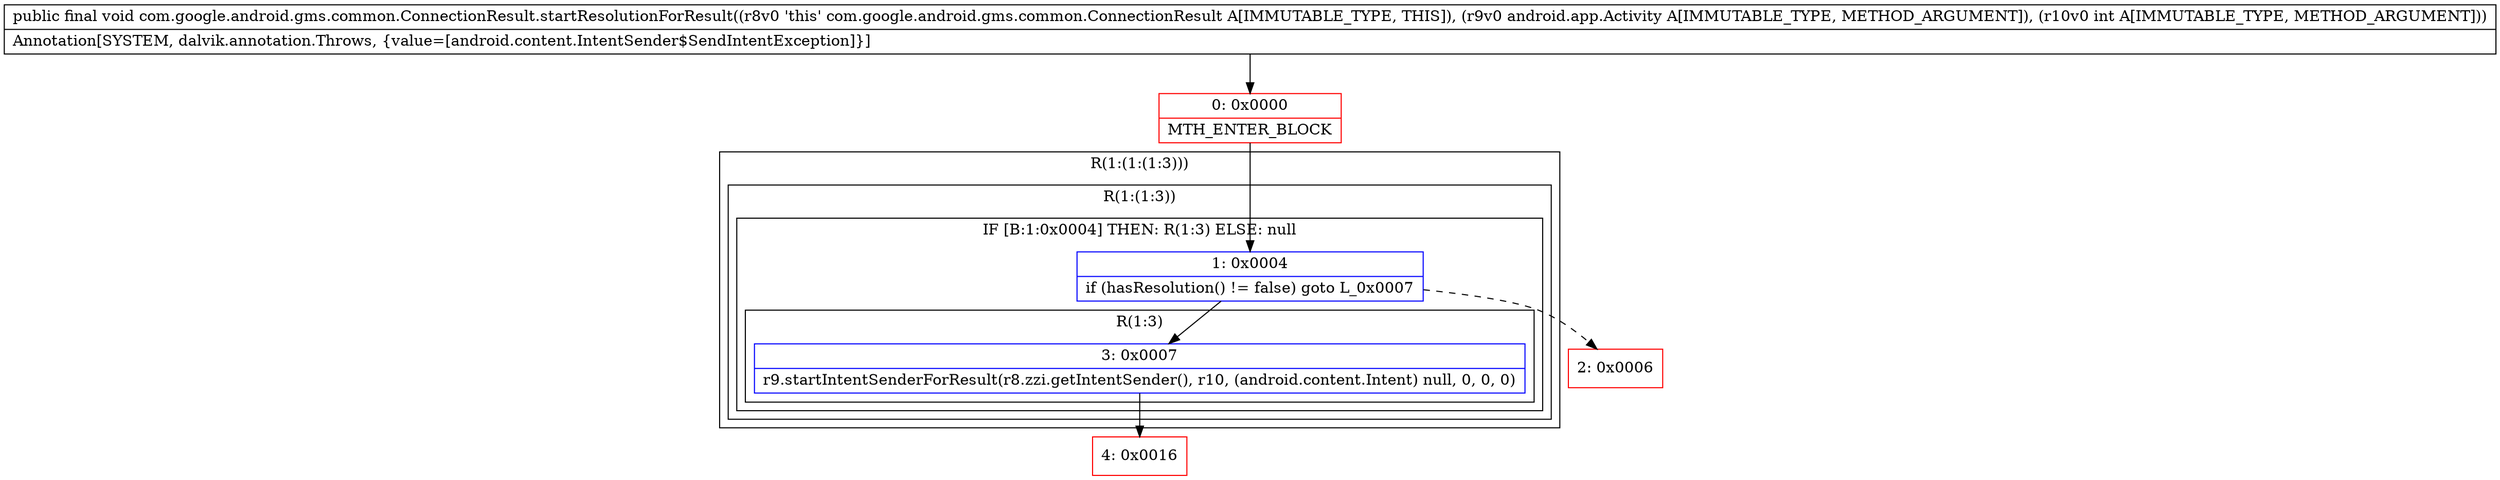 digraph "CFG forcom.google.android.gms.common.ConnectionResult.startResolutionForResult(Landroid\/app\/Activity;I)V" {
subgraph cluster_Region_1135672191 {
label = "R(1:(1:(1:3)))";
node [shape=record,color=blue];
subgraph cluster_Region_81435256 {
label = "R(1:(1:3))";
node [shape=record,color=blue];
subgraph cluster_IfRegion_117879687 {
label = "IF [B:1:0x0004] THEN: R(1:3) ELSE: null";
node [shape=record,color=blue];
Node_1 [shape=record,label="{1\:\ 0x0004|if (hasResolution() != false) goto L_0x0007\l}"];
subgraph cluster_Region_1797529345 {
label = "R(1:3)";
node [shape=record,color=blue];
Node_3 [shape=record,label="{3\:\ 0x0007|r9.startIntentSenderForResult(r8.zzi.getIntentSender(), r10, (android.content.Intent) null, 0, 0, 0)\l}"];
}
}
}
}
Node_0 [shape=record,color=red,label="{0\:\ 0x0000|MTH_ENTER_BLOCK\l}"];
Node_2 [shape=record,color=red,label="{2\:\ 0x0006}"];
Node_4 [shape=record,color=red,label="{4\:\ 0x0016}"];
MethodNode[shape=record,label="{public final void com.google.android.gms.common.ConnectionResult.startResolutionForResult((r8v0 'this' com.google.android.gms.common.ConnectionResult A[IMMUTABLE_TYPE, THIS]), (r9v0 android.app.Activity A[IMMUTABLE_TYPE, METHOD_ARGUMENT]), (r10v0 int A[IMMUTABLE_TYPE, METHOD_ARGUMENT]))  | Annotation[SYSTEM, dalvik.annotation.Throws, \{value=[android.content.IntentSender$SendIntentException]\}]\l}"];
MethodNode -> Node_0;
Node_1 -> Node_2[style=dashed];
Node_1 -> Node_3;
Node_3 -> Node_4;
Node_0 -> Node_1;
}

